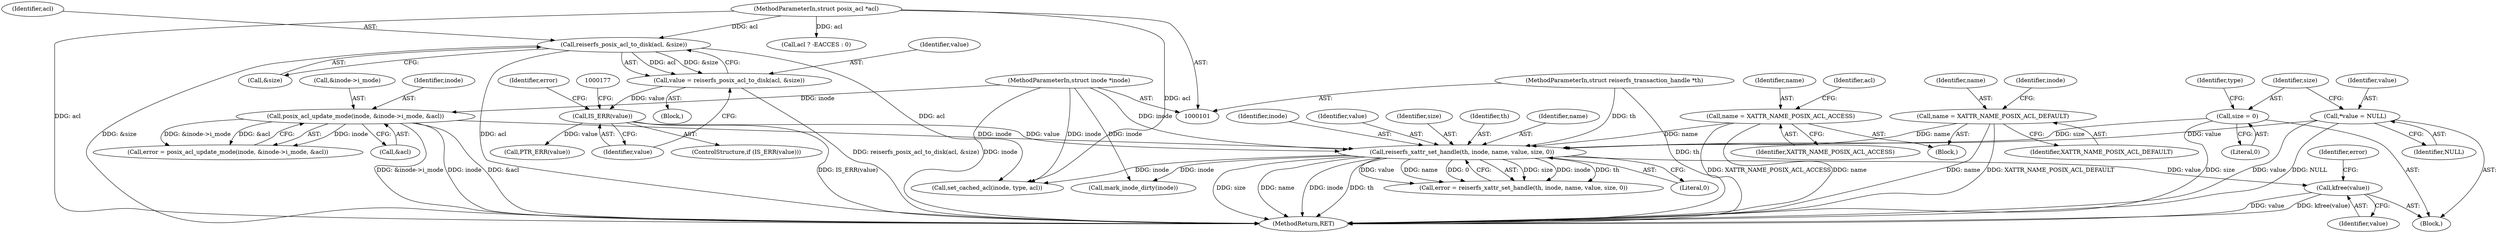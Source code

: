 digraph "0_linux_073931017b49d9458aa351605b43a7e34598caef_11@API" {
"1000210" [label="(Call,kfree(value))"];
"1000182" [label="(Call,reiserfs_xattr_set_handle(th, inode, name, value, size, 0))"];
"1000102" [label="(MethodParameterIn,struct reiserfs_transaction_handle *th)"];
"1000129" [label="(Call,posix_acl_update_mode(inode, &inode->i_mode, &acl))"];
"1000103" [label="(MethodParameterIn,struct inode *inode)"];
"1000143" [label="(Call,name = XATTR_NAME_POSIX_ACL_DEFAULT)"];
"1000121" [label="(Call,name = XATTR_NAME_POSIX_ACL_ACCESS)"];
"1000109" [label="(Call,*value = NULL)"];
"1000173" [label="(Call,IS_ERR(value))"];
"1000166" [label="(Call,value = reiserfs_posix_acl_to_disk(acl, &size))"];
"1000168" [label="(Call,reiserfs_posix_acl_to_disk(acl, &size))"];
"1000105" [label="(MethodParameterIn,struct posix_acl *acl)"];
"1000113" [label="(Call,size = 0)"];
"1000130" [label="(Identifier,inode)"];
"1000184" [label="(Identifier,inode)"];
"1000109" [label="(Call,*value = NULL)"];
"1000111" [label="(Identifier,NULL)"];
"1000125" [label="(Identifier,acl)"];
"1000102" [label="(MethodParameterIn,struct reiserfs_transaction_handle *th)"];
"1000106" [label="(Block,)"];
"1000182" [label="(Call,reiserfs_xattr_set_handle(th, inode, name, value, size, 0))"];
"1000145" [label="(Identifier,XATTR_NAME_POSIX_ACL_DEFAULT)"];
"1000170" [label="(Call,&size)"];
"1000221" [label="(MethodReturn,RET)"];
"1000114" [label="(Identifier,size)"];
"1000167" [label="(Identifier,value)"];
"1000110" [label="(Identifier,value)"];
"1000180" [label="(Call,error = reiserfs_xattr_set_handle(th, inode, name, value, size, 0))"];
"1000144" [label="(Identifier,name)"];
"1000166" [label="(Call,value = reiserfs_posix_acl_to_disk(acl, &size))"];
"1000115" [label="(Literal,0)"];
"1000127" [label="(Call,error = posix_acl_update_mode(inode, &inode->i_mode, &acl))"];
"1000119" [label="(Block,)"];
"1000174" [label="(Identifier,value)"];
"1000113" [label="(Call,size = 0)"];
"1000178" [label="(Call,PTR_ERR(value))"];
"1000118" [label="(Identifier,type)"];
"1000135" [label="(Call,&acl)"];
"1000173" [label="(Call,IS_ERR(value))"];
"1000129" [label="(Call,posix_acl_update_mode(inode, &inode->i_mode, &acl))"];
"1000123" [label="(Identifier,XATTR_NAME_POSIX_ACL_ACCESS)"];
"1000186" [label="(Identifier,value)"];
"1000208" [label="(Call,mark_inode_dirty(inode))"];
"1000168" [label="(Call,reiserfs_posix_acl_to_disk(acl, &size))"];
"1000187" [label="(Identifier,size)"];
"1000131" [label="(Call,&inode->i_mode)"];
"1000150" [label="(Identifier,inode)"];
"1000211" [label="(Identifier,value)"];
"1000165" [label="(Block,)"];
"1000172" [label="(ControlStructure,if (IS_ERR(value)))"];
"1000183" [label="(Identifier,th)"];
"1000210" [label="(Call,kfree(value))"];
"1000214" [label="(Identifier,error)"];
"1000185" [label="(Identifier,name)"];
"1000181" [label="(Identifier,error)"];
"1000122" [label="(Identifier,name)"];
"1000103" [label="(MethodParameterIn,struct inode *inode)"];
"1000143" [label="(Call,name = XATTR_NAME_POSIX_ACL_DEFAULT)"];
"1000169" [label="(Identifier,acl)"];
"1000215" [label="(Call,set_cached_acl(inode, type, acl))"];
"1000153" [label="(Call,acl ? -EACCES : 0)"];
"1000105" [label="(MethodParameterIn,struct posix_acl *acl)"];
"1000121" [label="(Call,name = XATTR_NAME_POSIX_ACL_ACCESS)"];
"1000188" [label="(Literal,0)"];
"1000210" -> "1000106"  [label="AST: "];
"1000210" -> "1000211"  [label="CFG: "];
"1000211" -> "1000210"  [label="AST: "];
"1000214" -> "1000210"  [label="CFG: "];
"1000210" -> "1000221"  [label="DDG: kfree(value)"];
"1000210" -> "1000221"  [label="DDG: value"];
"1000182" -> "1000210"  [label="DDG: value"];
"1000182" -> "1000180"  [label="AST: "];
"1000182" -> "1000188"  [label="CFG: "];
"1000183" -> "1000182"  [label="AST: "];
"1000184" -> "1000182"  [label="AST: "];
"1000185" -> "1000182"  [label="AST: "];
"1000186" -> "1000182"  [label="AST: "];
"1000187" -> "1000182"  [label="AST: "];
"1000188" -> "1000182"  [label="AST: "];
"1000180" -> "1000182"  [label="CFG: "];
"1000182" -> "1000221"  [label="DDG: size"];
"1000182" -> "1000221"  [label="DDG: name"];
"1000182" -> "1000221"  [label="DDG: inode"];
"1000182" -> "1000221"  [label="DDG: th"];
"1000182" -> "1000180"  [label="DDG: size"];
"1000182" -> "1000180"  [label="DDG: inode"];
"1000182" -> "1000180"  [label="DDG: th"];
"1000182" -> "1000180"  [label="DDG: value"];
"1000182" -> "1000180"  [label="DDG: name"];
"1000182" -> "1000180"  [label="DDG: 0"];
"1000102" -> "1000182"  [label="DDG: th"];
"1000129" -> "1000182"  [label="DDG: inode"];
"1000103" -> "1000182"  [label="DDG: inode"];
"1000143" -> "1000182"  [label="DDG: name"];
"1000121" -> "1000182"  [label="DDG: name"];
"1000109" -> "1000182"  [label="DDG: value"];
"1000173" -> "1000182"  [label="DDG: value"];
"1000113" -> "1000182"  [label="DDG: size"];
"1000182" -> "1000208"  [label="DDG: inode"];
"1000182" -> "1000215"  [label="DDG: inode"];
"1000102" -> "1000101"  [label="AST: "];
"1000102" -> "1000221"  [label="DDG: th"];
"1000129" -> "1000127"  [label="AST: "];
"1000129" -> "1000135"  [label="CFG: "];
"1000130" -> "1000129"  [label="AST: "];
"1000131" -> "1000129"  [label="AST: "];
"1000135" -> "1000129"  [label="AST: "];
"1000127" -> "1000129"  [label="CFG: "];
"1000129" -> "1000221"  [label="DDG: inode"];
"1000129" -> "1000221"  [label="DDG: &acl"];
"1000129" -> "1000221"  [label="DDG: &inode->i_mode"];
"1000129" -> "1000127"  [label="DDG: inode"];
"1000129" -> "1000127"  [label="DDG: &inode->i_mode"];
"1000129" -> "1000127"  [label="DDG: &acl"];
"1000103" -> "1000129"  [label="DDG: inode"];
"1000103" -> "1000101"  [label="AST: "];
"1000103" -> "1000221"  [label="DDG: inode"];
"1000103" -> "1000208"  [label="DDG: inode"];
"1000103" -> "1000215"  [label="DDG: inode"];
"1000143" -> "1000119"  [label="AST: "];
"1000143" -> "1000145"  [label="CFG: "];
"1000144" -> "1000143"  [label="AST: "];
"1000145" -> "1000143"  [label="AST: "];
"1000150" -> "1000143"  [label="CFG: "];
"1000143" -> "1000221"  [label="DDG: name"];
"1000143" -> "1000221"  [label="DDG: XATTR_NAME_POSIX_ACL_DEFAULT"];
"1000121" -> "1000119"  [label="AST: "];
"1000121" -> "1000123"  [label="CFG: "];
"1000122" -> "1000121"  [label="AST: "];
"1000123" -> "1000121"  [label="AST: "];
"1000125" -> "1000121"  [label="CFG: "];
"1000121" -> "1000221"  [label="DDG: XATTR_NAME_POSIX_ACL_ACCESS"];
"1000121" -> "1000221"  [label="DDG: name"];
"1000109" -> "1000106"  [label="AST: "];
"1000109" -> "1000111"  [label="CFG: "];
"1000110" -> "1000109"  [label="AST: "];
"1000111" -> "1000109"  [label="AST: "];
"1000114" -> "1000109"  [label="CFG: "];
"1000109" -> "1000221"  [label="DDG: value"];
"1000109" -> "1000221"  [label="DDG: NULL"];
"1000173" -> "1000172"  [label="AST: "];
"1000173" -> "1000174"  [label="CFG: "];
"1000174" -> "1000173"  [label="AST: "];
"1000177" -> "1000173"  [label="CFG: "];
"1000181" -> "1000173"  [label="CFG: "];
"1000173" -> "1000221"  [label="DDG: IS_ERR(value)"];
"1000166" -> "1000173"  [label="DDG: value"];
"1000173" -> "1000178"  [label="DDG: value"];
"1000166" -> "1000165"  [label="AST: "];
"1000166" -> "1000168"  [label="CFG: "];
"1000167" -> "1000166"  [label="AST: "];
"1000168" -> "1000166"  [label="AST: "];
"1000174" -> "1000166"  [label="CFG: "];
"1000166" -> "1000221"  [label="DDG: reiserfs_posix_acl_to_disk(acl, &size)"];
"1000168" -> "1000166"  [label="DDG: acl"];
"1000168" -> "1000166"  [label="DDG: &size"];
"1000168" -> "1000170"  [label="CFG: "];
"1000169" -> "1000168"  [label="AST: "];
"1000170" -> "1000168"  [label="AST: "];
"1000168" -> "1000221"  [label="DDG: acl"];
"1000168" -> "1000221"  [label="DDG: &size"];
"1000105" -> "1000168"  [label="DDG: acl"];
"1000168" -> "1000215"  [label="DDG: acl"];
"1000105" -> "1000101"  [label="AST: "];
"1000105" -> "1000221"  [label="DDG: acl"];
"1000105" -> "1000153"  [label="DDG: acl"];
"1000105" -> "1000215"  [label="DDG: acl"];
"1000113" -> "1000106"  [label="AST: "];
"1000113" -> "1000115"  [label="CFG: "];
"1000114" -> "1000113"  [label="AST: "];
"1000115" -> "1000113"  [label="AST: "];
"1000118" -> "1000113"  [label="CFG: "];
"1000113" -> "1000221"  [label="DDG: size"];
}
